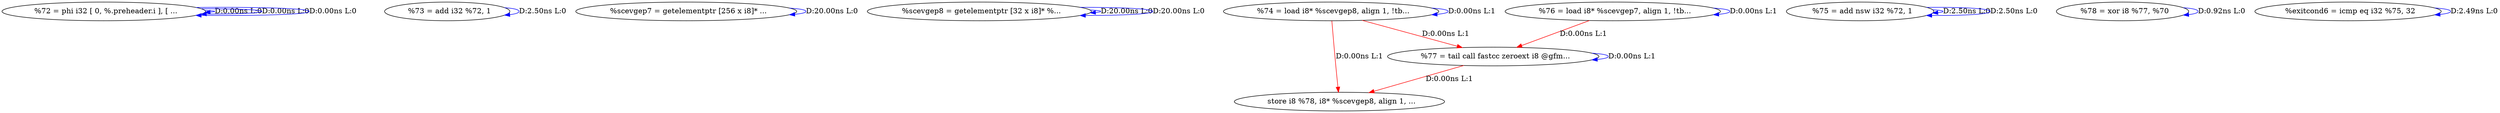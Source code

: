 digraph {
Node0x340a5c0[label="  %72 = phi i32 [ 0, %.preheader.i ], [ ..."];
Node0x340a5c0 -> Node0x340a5c0[label="D:0.00ns L:0",color=blue];
Node0x340a5c0 -> Node0x340a5c0[label="D:0.00ns L:0",color=blue];
Node0x340a5c0 -> Node0x340a5c0[label="D:0.00ns L:0",color=blue];
Node0x340a6a0[label="  %73 = add i32 %72, 1"];
Node0x340a6a0 -> Node0x340a6a0[label="D:2.50ns L:0",color=blue];
Node0x340a7e0[label="  %scevgep7 = getelementptr [256 x i8]* ..."];
Node0x340a7e0 -> Node0x340a7e0[label="D:20.00ns L:0",color=blue];
Node0x340a8c0[label="  %scevgep8 = getelementptr [32 x i8]* %..."];
Node0x340a8c0 -> Node0x340a8c0[label="D:20.00ns L:0",color=blue];
Node0x340a8c0 -> Node0x340a8c0[label="D:20.00ns L:0",color=blue];
Node0x340aa80[label="  %74 = load i8* %scevgep8, align 1, !tb..."];
Node0x340aa80 -> Node0x340aa80[label="D:0.00ns L:1",color=blue];
Node0x340ad80[label="  %77 = tail call fastcc zeroext i8 @gfm..."];
Node0x340aa80 -> Node0x340ad80[label="D:0.00ns L:1",color=red];
Node0x340afa0[label="  store i8 %78, i8* %scevgep8, align 1, ..."];
Node0x340aa80 -> Node0x340afa0[label="D:0.00ns L:1",color=red];
Node0x340ab60[label="  %75 = add nsw i32 %72, 1"];
Node0x340ab60 -> Node0x340ab60[label="D:2.50ns L:0",color=blue];
Node0x340ab60 -> Node0x340ab60[label="D:2.50ns L:0",color=blue];
Node0x340aca0[label="  %76 = load i8* %scevgep7, align 1, !tb..."];
Node0x340aca0 -> Node0x340aca0[label="D:0.00ns L:1",color=blue];
Node0x340aca0 -> Node0x340ad80[label="D:0.00ns L:1",color=red];
Node0x340ad80 -> Node0x340ad80[label="D:0.00ns L:1",color=blue];
Node0x340ad80 -> Node0x340afa0[label="D:0.00ns L:1",color=red];
Node0x340ae60[label="  %78 = xor i8 %77, %70"];
Node0x340ae60 -> Node0x340ae60[label="D:0.92ns L:0",color=blue];
Node0x340b080[label="  %exitcond6 = icmp eq i32 %75, 32"];
Node0x340b080 -> Node0x340b080[label="D:2.49ns L:0",color=blue];
}

